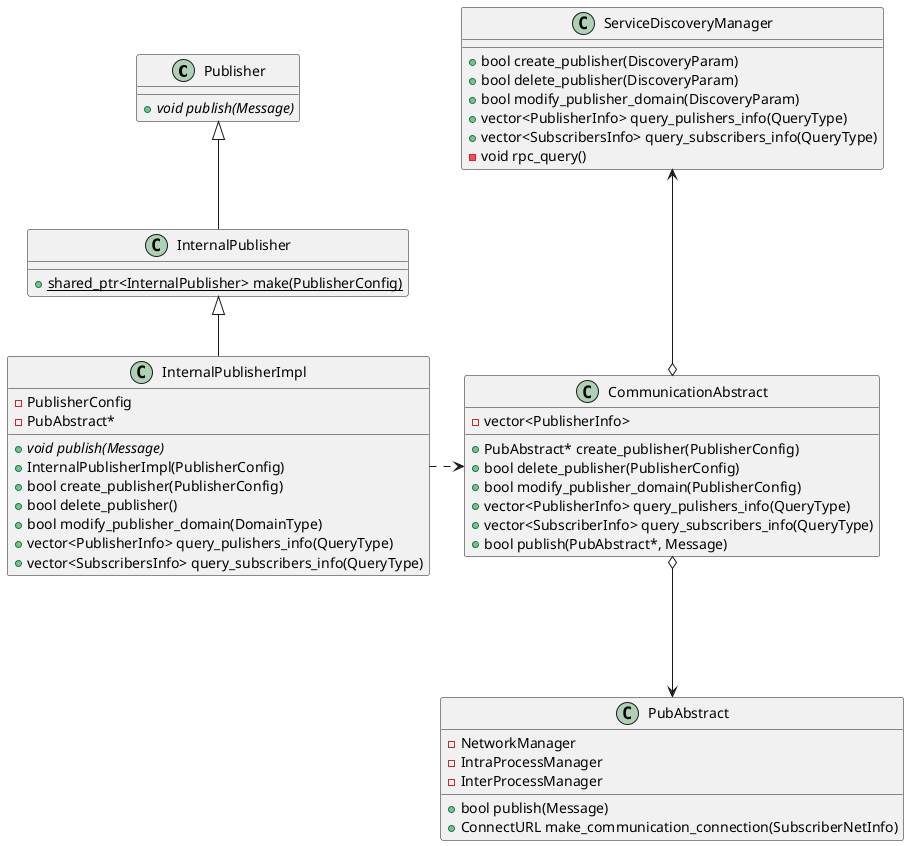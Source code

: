 @startuml
class Publisher{
    +{abstract} void publish(Message)
}

class  InternalPublisher{
    +{static} shared_ptr<InternalPublisher> make(PublisherConfig)
}

class CommunicationAbstract{
    - vector<PublisherInfo>
    + PubAbstract* create_publisher(PublisherConfig)
    + bool delete_publisher(PublisherConfig)
    + bool modify_publisher_domain(PublisherConfig)
    + vector<PublisherInfo> query_pulishers_info(QueryType)
    + vector<SubscriberInfo> query_subscribers_info(QueryType)
    + bool publish(PubAbstract*, Message)
}

class PubAbstract{
    - NetworkManager
    - IntraProcessManager
    - InterProcessManager
    + bool publish(Message)
    + ConnectURL make_communication_connection(SubscriberNetInfo)
}

class ServiceDiscoveryManager{
    + bool create_publisher(DiscoveryParam)
    + bool delete_publisher(DiscoveryParam)
    + bool modify_publisher_domain(DiscoveryParam)
    + vector<PublisherInfo> query_pulishers_info(QueryType)
    + vector<SubscribersInfo> query_subscribers_info(QueryType)
    - void rpc_query()
}

class InternalPublisherImpl{
    - PublisherConfig
    - PubAbstract*
    + {abstract}void publish(Message)
    + InternalPublisherImpl(PublisherConfig)
    + bool create_publisher(PublisherConfig)
    + bool delete_publisher()
    + bool modify_publisher_domain(DomainType)
    + vector<PublisherInfo> query_pulishers_info(QueryType)
    + vector<SubscribersInfo> query_subscribers_info(QueryType)
}
Publisher <|-- InternalPublisher
InternalPublisher <|-- InternalPublisherImpl
InternalPublisherImpl ..-right-> CommunicationAbstract
CommunicationAbstract o--down-> PubAbstract
CommunicationAbstract o--up-> ServiceDiscoveryManager
@enduml